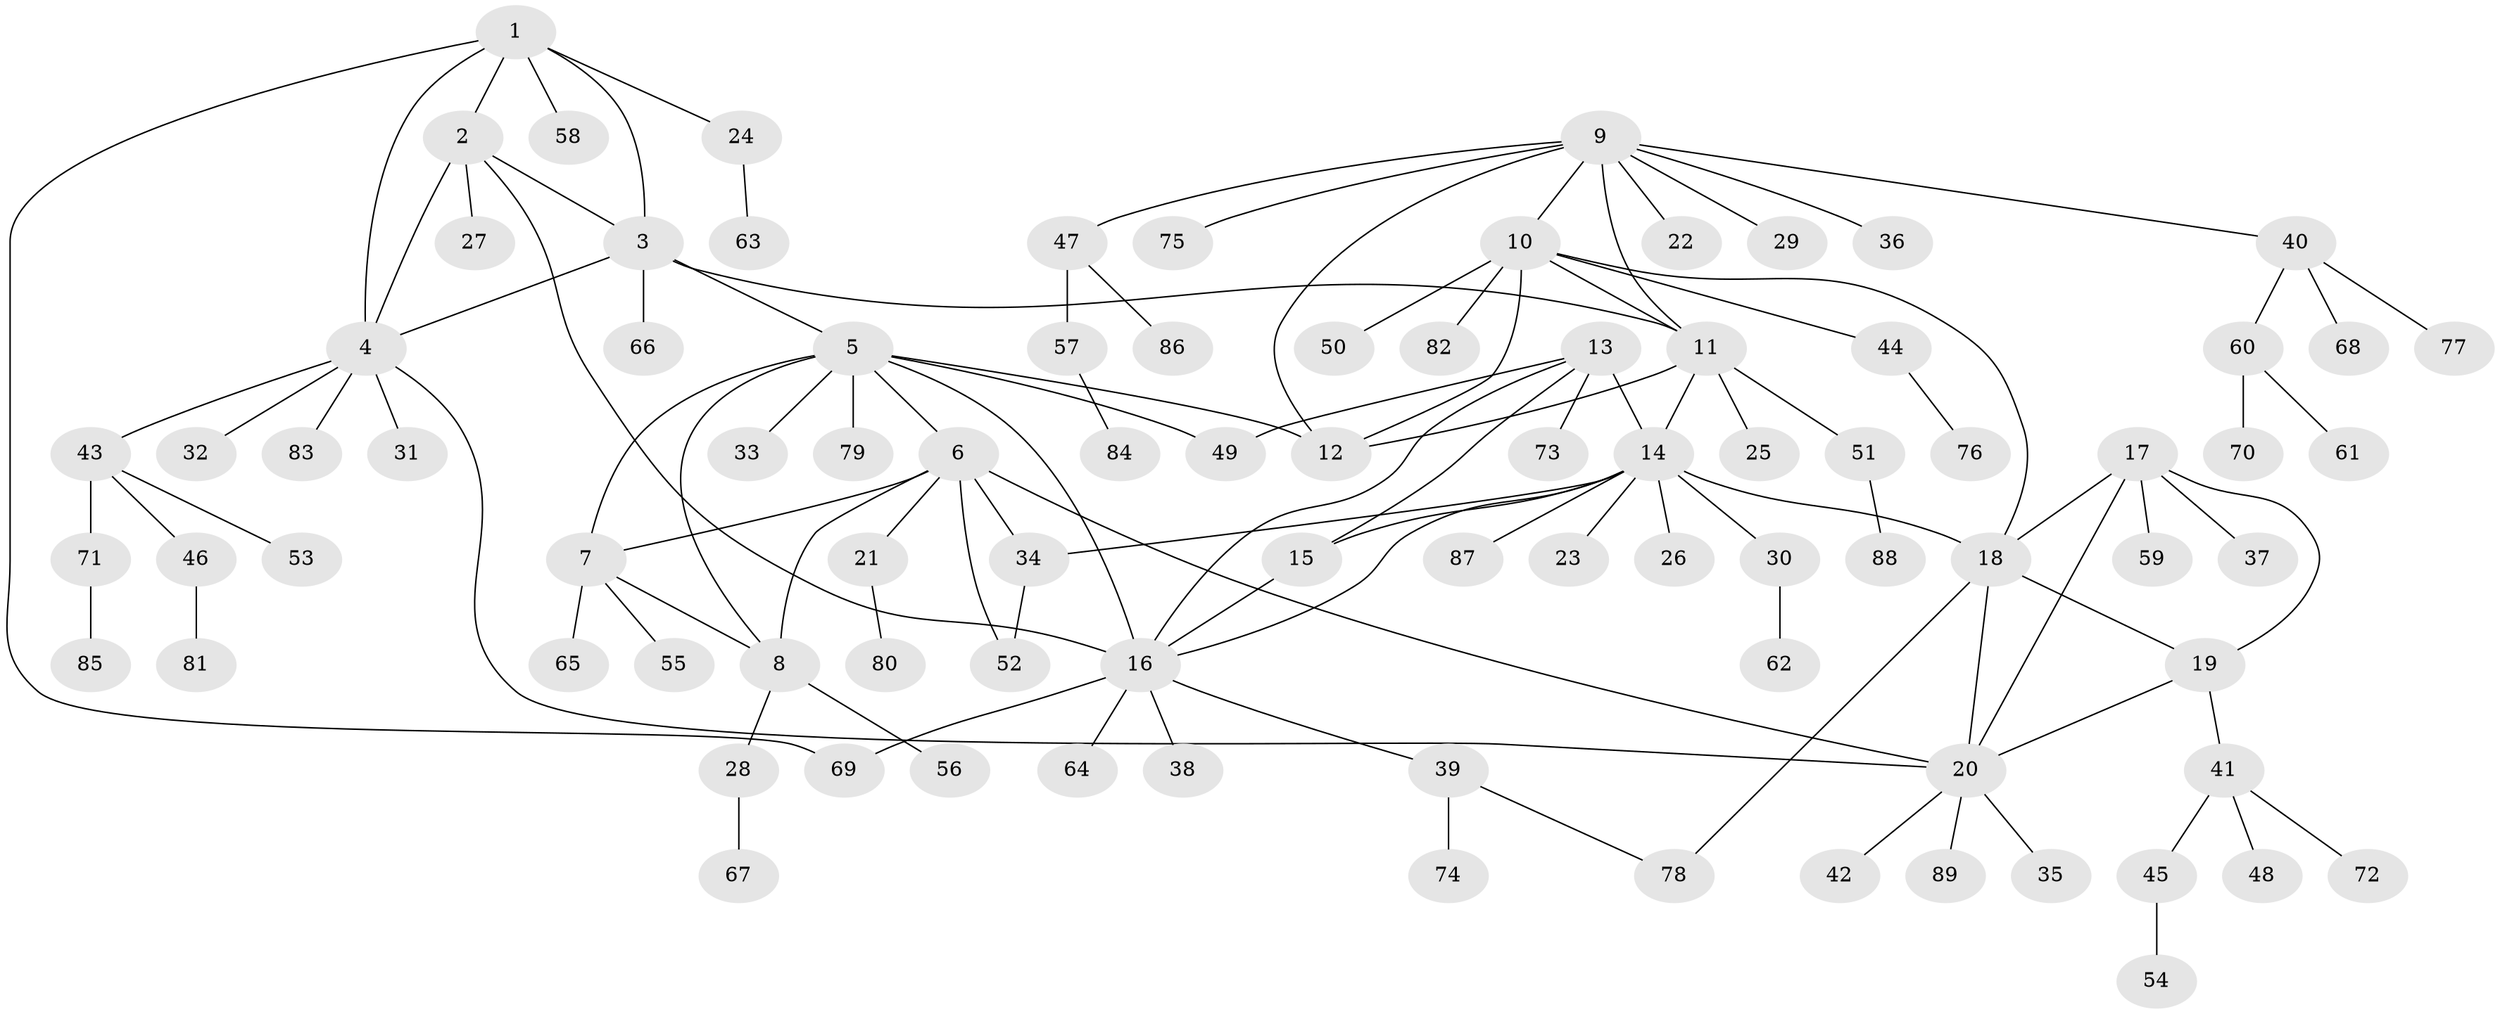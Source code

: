 // Generated by graph-tools (version 1.1) at 2025/16/03/09/25 04:16:01]
// undirected, 89 vertices, 114 edges
graph export_dot {
graph [start="1"]
  node [color=gray90,style=filled];
  1;
  2;
  3;
  4;
  5;
  6;
  7;
  8;
  9;
  10;
  11;
  12;
  13;
  14;
  15;
  16;
  17;
  18;
  19;
  20;
  21;
  22;
  23;
  24;
  25;
  26;
  27;
  28;
  29;
  30;
  31;
  32;
  33;
  34;
  35;
  36;
  37;
  38;
  39;
  40;
  41;
  42;
  43;
  44;
  45;
  46;
  47;
  48;
  49;
  50;
  51;
  52;
  53;
  54;
  55;
  56;
  57;
  58;
  59;
  60;
  61;
  62;
  63;
  64;
  65;
  66;
  67;
  68;
  69;
  70;
  71;
  72;
  73;
  74;
  75;
  76;
  77;
  78;
  79;
  80;
  81;
  82;
  83;
  84;
  85;
  86;
  87;
  88;
  89;
  1 -- 2;
  1 -- 3;
  1 -- 4;
  1 -- 24;
  1 -- 58;
  1 -- 69;
  2 -- 3;
  2 -- 4;
  2 -- 16;
  2 -- 27;
  3 -- 4;
  3 -- 5;
  3 -- 11;
  3 -- 66;
  4 -- 20;
  4 -- 31;
  4 -- 32;
  4 -- 43;
  4 -- 83;
  5 -- 6;
  5 -- 7;
  5 -- 8;
  5 -- 12;
  5 -- 16;
  5 -- 33;
  5 -- 49;
  5 -- 79;
  6 -- 7;
  6 -- 8;
  6 -- 20;
  6 -- 21;
  6 -- 34;
  6 -- 52;
  7 -- 8;
  7 -- 55;
  7 -- 65;
  8 -- 28;
  8 -- 56;
  9 -- 10;
  9 -- 11;
  9 -- 12;
  9 -- 22;
  9 -- 29;
  9 -- 36;
  9 -- 40;
  9 -- 47;
  9 -- 75;
  10 -- 11;
  10 -- 12;
  10 -- 18;
  10 -- 44;
  10 -- 50;
  10 -- 82;
  11 -- 12;
  11 -- 14;
  11 -- 25;
  11 -- 51;
  13 -- 14;
  13 -- 15;
  13 -- 16;
  13 -- 49;
  13 -- 73;
  14 -- 15;
  14 -- 16;
  14 -- 18;
  14 -- 23;
  14 -- 26;
  14 -- 30;
  14 -- 34;
  14 -- 87;
  15 -- 16;
  16 -- 38;
  16 -- 39;
  16 -- 64;
  16 -- 69;
  17 -- 18;
  17 -- 19;
  17 -- 20;
  17 -- 37;
  17 -- 59;
  18 -- 19;
  18 -- 20;
  18 -- 78;
  19 -- 20;
  19 -- 41;
  20 -- 35;
  20 -- 42;
  20 -- 89;
  21 -- 80;
  24 -- 63;
  28 -- 67;
  30 -- 62;
  34 -- 52;
  39 -- 74;
  39 -- 78;
  40 -- 60;
  40 -- 68;
  40 -- 77;
  41 -- 45;
  41 -- 48;
  41 -- 72;
  43 -- 46;
  43 -- 53;
  43 -- 71;
  44 -- 76;
  45 -- 54;
  46 -- 81;
  47 -- 57;
  47 -- 86;
  51 -- 88;
  57 -- 84;
  60 -- 61;
  60 -- 70;
  71 -- 85;
}
